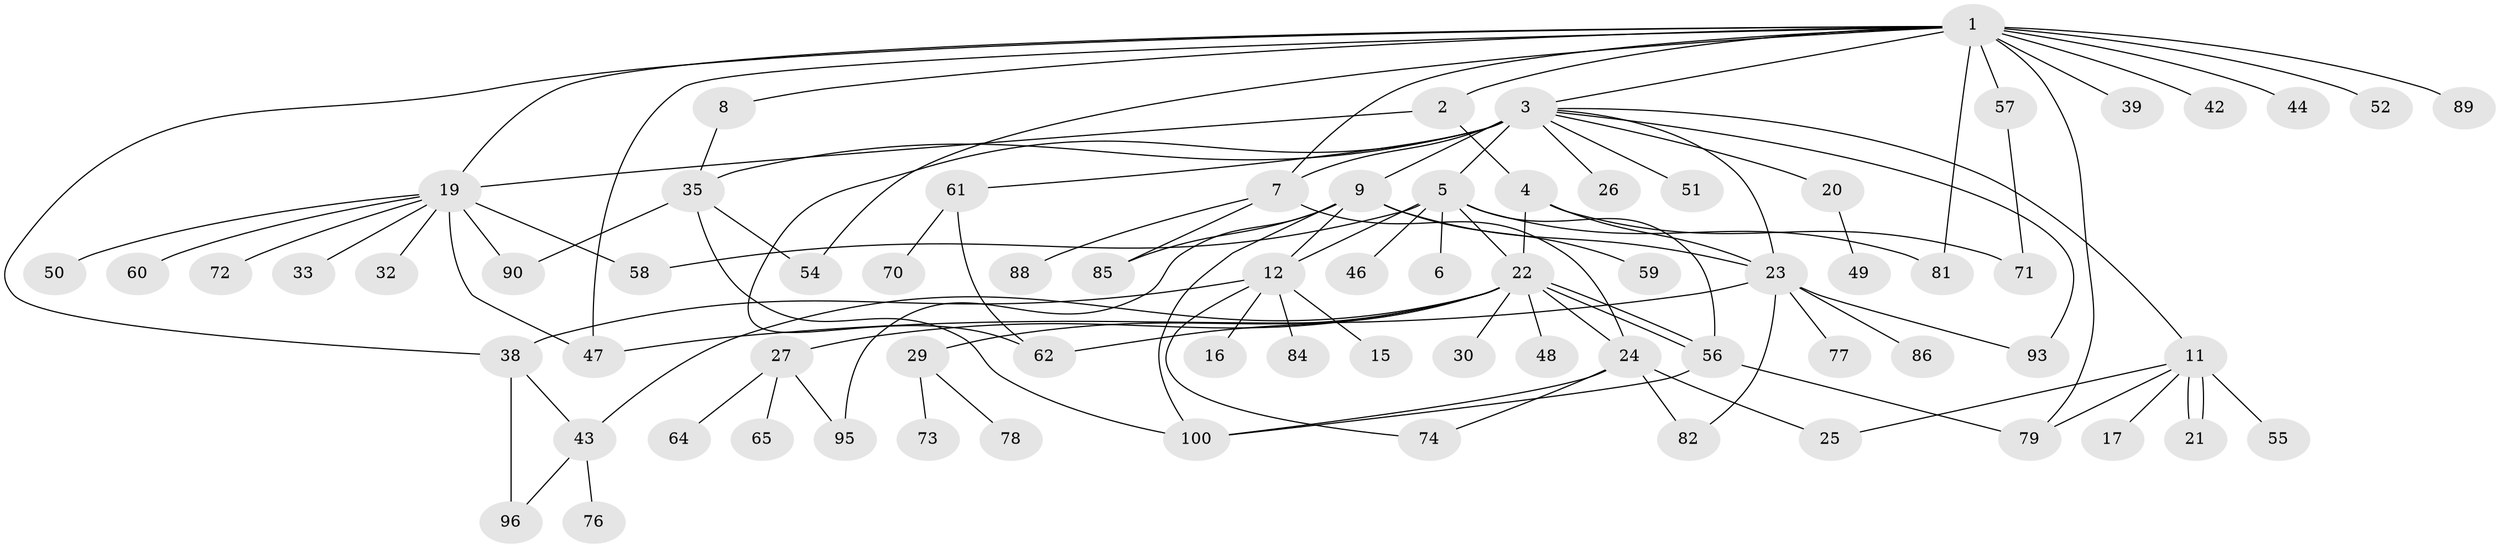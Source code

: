 // Generated by graph-tools (version 1.1) at 2025/23/03/03/25 07:23:51]
// undirected, 72 vertices, 105 edges
graph export_dot {
graph [start="1"]
  node [color=gray90,style=filled];
  1 [super="+14"];
  2 [super="+63"];
  3 [super="+18"];
  4 [super="+13"];
  5 [super="+10"];
  6 [super="+69"];
  7 [super="+45"];
  8;
  9 [super="+92"];
  11 [super="+40"];
  12 [super="+28"];
  15;
  16;
  17;
  19 [super="+31"];
  20;
  21 [super="+41"];
  22 [super="+34"];
  23 [super="+36"];
  24 [super="+103"];
  25 [super="+37"];
  26 [super="+53"];
  27 [super="+80"];
  29 [super="+68"];
  30;
  32;
  33;
  35 [super="+75"];
  38 [super="+97"];
  39;
  42;
  43 [super="+66"];
  44;
  46;
  47 [super="+99"];
  48;
  49;
  50;
  51;
  52 [super="+87"];
  54;
  55;
  56 [super="+94"];
  57;
  58 [super="+67"];
  59 [super="+98"];
  60 [super="+83"];
  61;
  62;
  64;
  65;
  70;
  71;
  72;
  73;
  74;
  76;
  77;
  78;
  79 [super="+101"];
  81;
  82;
  84;
  85;
  86;
  88;
  89 [super="+91"];
  90;
  93;
  95;
  96;
  100 [super="+102"];
  1 -- 2;
  1 -- 3;
  1 -- 8;
  1 -- 38;
  1 -- 39;
  1 -- 42;
  1 -- 44 [weight=2];
  1 -- 52 [weight=2];
  1 -- 54;
  1 -- 57;
  1 -- 79;
  1 -- 81;
  1 -- 89;
  1 -- 19;
  1 -- 7;
  1 -- 47;
  2 -- 4;
  2 -- 19;
  3 -- 5 [weight=2];
  3 -- 7;
  3 -- 9 [weight=2];
  3 -- 11;
  3 -- 20;
  3 -- 26;
  3 -- 51;
  3 -- 61;
  3 -- 93;
  3 -- 35;
  3 -- 62;
  3 -- 23;
  4 -- 23;
  4 -- 22;
  4 -- 71;
  5 -- 6;
  5 -- 56;
  5 -- 81;
  5 -- 22;
  5 -- 12;
  5 -- 46;
  5 -- 58;
  7 -- 85;
  7 -- 88;
  7 -- 24;
  8 -- 35;
  9 -- 12;
  9 -- 59;
  9 -- 95;
  9 -- 23;
  9 -- 100;
  9 -- 85;
  11 -- 17;
  11 -- 21;
  11 -- 21;
  11 -- 25;
  11 -- 55;
  11 -- 79;
  12 -- 15;
  12 -- 16;
  12 -- 74;
  12 -- 84;
  12 -- 38;
  19 -- 58 [weight=2];
  19 -- 32;
  19 -- 33;
  19 -- 72;
  19 -- 50;
  19 -- 90;
  19 -- 60;
  19 -- 47;
  20 -- 49;
  22 -- 24;
  22 -- 27;
  22 -- 29;
  22 -- 30;
  22 -- 43;
  22 -- 48;
  22 -- 56;
  22 -- 56;
  22 -- 62;
  23 -- 47;
  23 -- 93;
  23 -- 82;
  23 -- 86;
  23 -- 77;
  24 -- 25;
  24 -- 74;
  24 -- 82;
  24 -- 100;
  27 -- 64;
  27 -- 65;
  27 -- 95;
  29 -- 73;
  29 -- 78;
  35 -- 54;
  35 -- 90;
  35 -- 100;
  38 -- 96;
  38 -- 43;
  43 -- 96;
  43 -- 76;
  56 -- 79;
  56 -- 100;
  57 -- 71;
  61 -- 62;
  61 -- 70;
}
